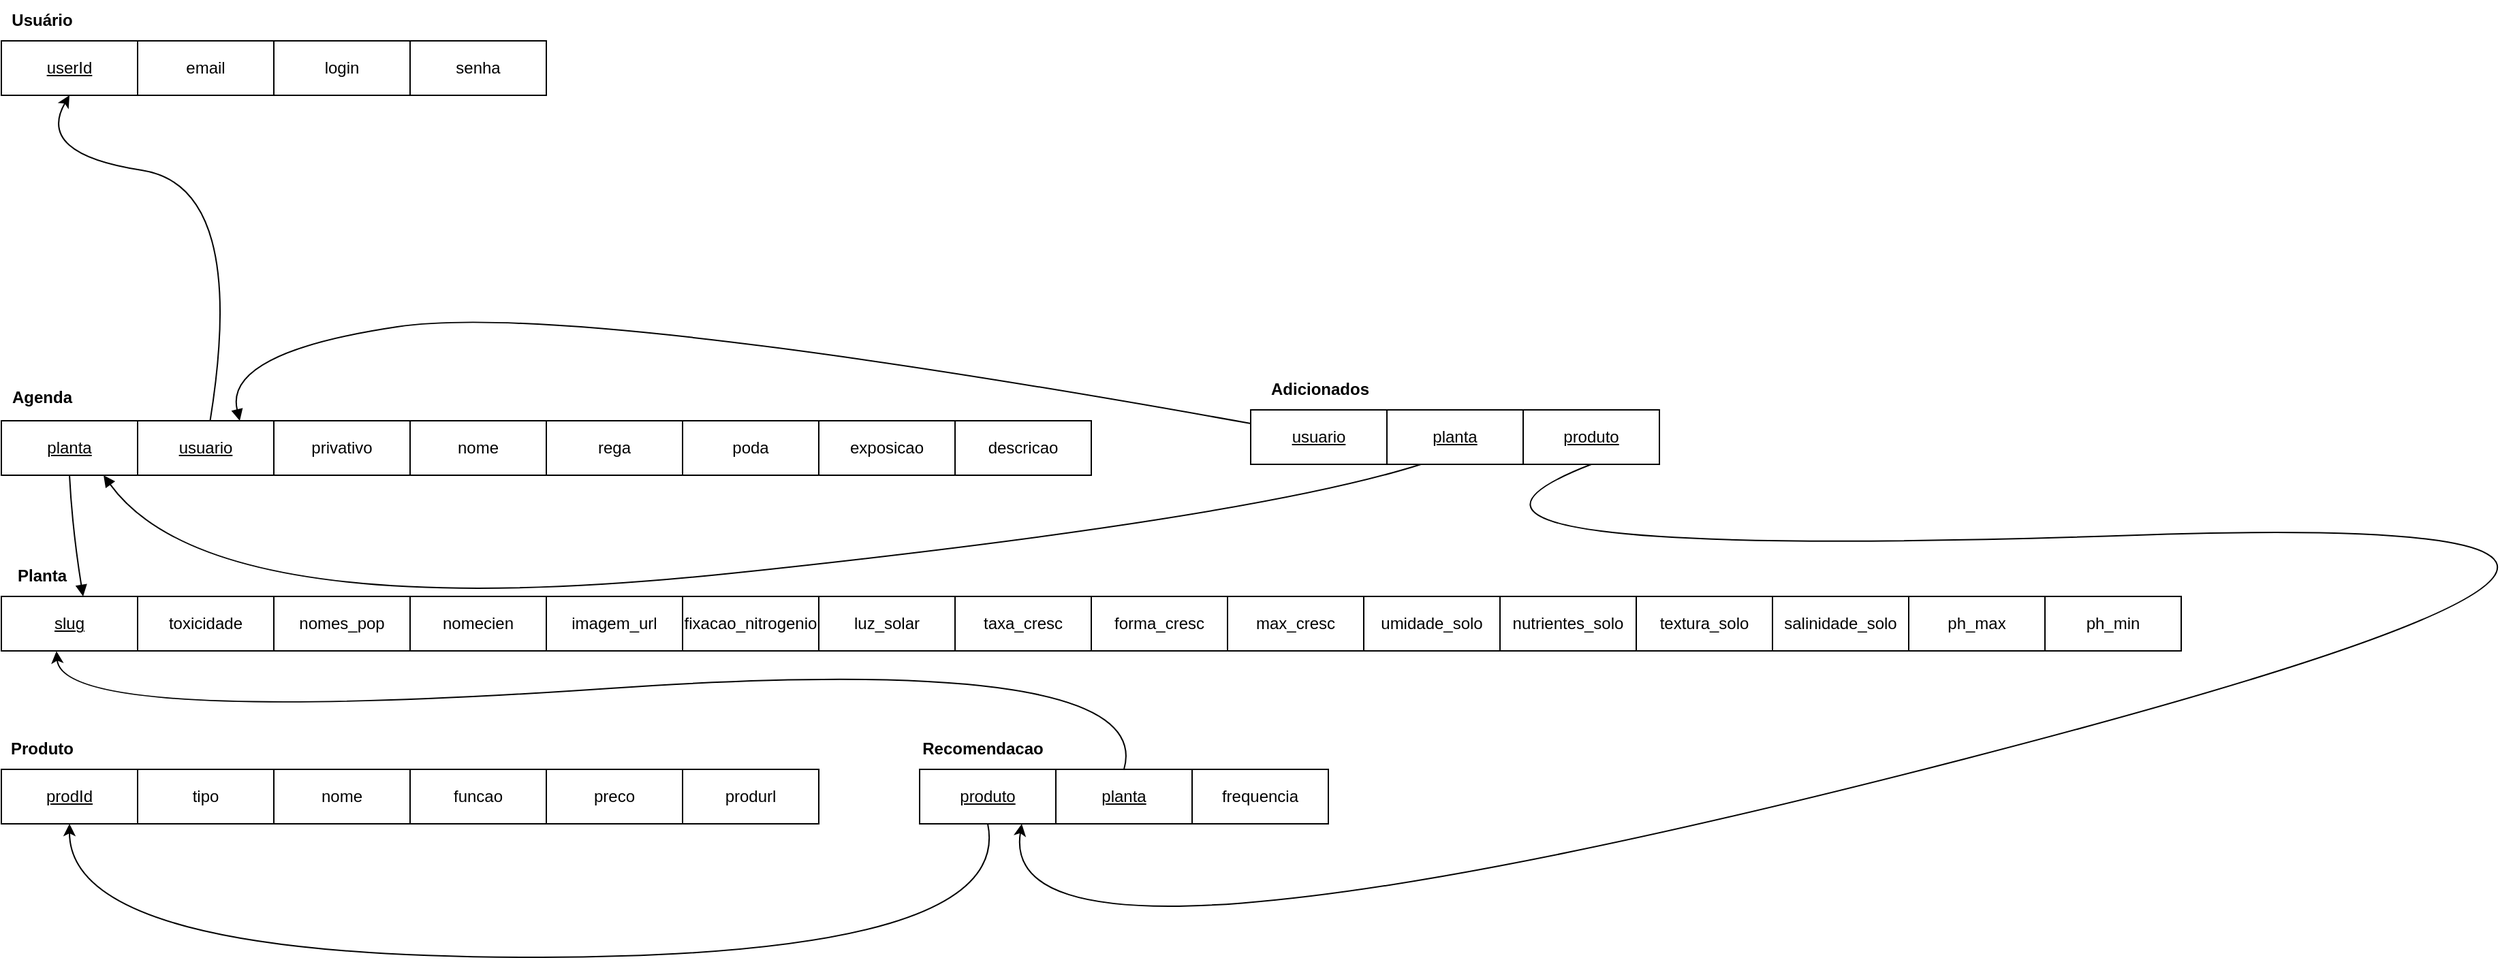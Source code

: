 <mxfile version="22.0.0" type="device">
  <diagram name="Página-1" id="qUJAuB5u2DQlwy7RO2XK">
    <mxGraphModel dx="1009" dy="589" grid="0" gridSize="10" guides="1" tooltips="1" connect="1" arrows="1" fold="1" page="1" pageScale="1" pageWidth="1169" pageHeight="827" background="#FFFFFF" math="0" shadow="0">
      <root>
        <mxCell id="0" />
        <mxCell id="1" parent="0" />
        <mxCell id="hmy826TX05VuedX8zroC-2" value="userId" style="whiteSpace=wrap;html=1;align=center;fontStyle=4" parent="1" vertex="1">
          <mxGeometry x="148" y="74" width="100" height="40" as="geometry" />
        </mxCell>
        <mxCell id="hmy826TX05VuedX8zroC-3" value="email" style="whiteSpace=wrap;html=1;align=center;" parent="1" vertex="1">
          <mxGeometry x="248" y="74" width="100" height="40" as="geometry" />
        </mxCell>
        <mxCell id="hmy826TX05VuedX8zroC-4" value="login" style="whiteSpace=wrap;html=1;align=center;" parent="1" vertex="1">
          <mxGeometry x="348" y="74" width="100" height="40" as="geometry" />
        </mxCell>
        <mxCell id="hmy826TX05VuedX8zroC-5" value="senha" style="whiteSpace=wrap;html=1;align=center;" parent="1" vertex="1">
          <mxGeometry x="448" y="74" width="100" height="40" as="geometry" />
        </mxCell>
        <mxCell id="hmy826TX05VuedX8zroC-10" value="usuario" style="whiteSpace=wrap;html=1;align=center;fontStyle=4" parent="1" vertex="1">
          <mxGeometry x="248" y="353" width="100" height="40" as="geometry" />
        </mxCell>
        <mxCell id="hmy826TX05VuedX8zroC-11" value="privativo" style="whiteSpace=wrap;html=1;align=center;" parent="1" vertex="1">
          <mxGeometry x="348" y="353" width="100" height="40" as="geometry" />
        </mxCell>
        <mxCell id="hmy826TX05VuedX8zroC-12" value="nome" style="whiteSpace=wrap;html=1;align=center;" parent="1" vertex="1">
          <mxGeometry x="448" y="353" width="100" height="40" as="geometry" />
        </mxCell>
        <mxCell id="hmy826TX05VuedX8zroC-13" value="rega" style="whiteSpace=wrap;html=1;align=center;" parent="1" vertex="1">
          <mxGeometry x="548" y="353" width="100" height="40" as="geometry" />
        </mxCell>
        <mxCell id="hmy826TX05VuedX8zroC-14" value="&lt;b&gt;Usuário&lt;/b&gt;" style="text;html=1;strokeColor=none;fillColor=none;align=center;verticalAlign=middle;whiteSpace=wrap;rounded=0;" parent="1" vertex="1">
          <mxGeometry x="148" y="44" width="60" height="30" as="geometry" />
        </mxCell>
        <mxCell id="hmy826TX05VuedX8zroC-20" value="slug" style="whiteSpace=wrap;html=1;align=center;fontStyle=4" parent="1" vertex="1">
          <mxGeometry x="148" y="482" width="100" height="40" as="geometry" />
        </mxCell>
        <mxCell id="hmy826TX05VuedX8zroC-21" value="toxicidade" style="whiteSpace=wrap;html=1;align=center;" parent="1" vertex="1">
          <mxGeometry x="248" y="482" width="100" height="40" as="geometry" />
        </mxCell>
        <mxCell id="hmy826TX05VuedX8zroC-22" value="nomes_pop" style="whiteSpace=wrap;html=1;align=center;" parent="1" vertex="1">
          <mxGeometry x="348" y="482" width="100" height="40" as="geometry" />
        </mxCell>
        <mxCell id="hmy826TX05VuedX8zroC-23" value="nomecien" style="whiteSpace=wrap;html=1;align=center;" parent="1" vertex="1">
          <mxGeometry x="448" y="482" width="100" height="40" as="geometry" />
        </mxCell>
        <mxCell id="hmy826TX05VuedX8zroC-24" value="prodId" style="whiteSpace=wrap;html=1;align=center;fontStyle=4" parent="1" vertex="1">
          <mxGeometry x="148" y="609" width="100" height="40" as="geometry" />
        </mxCell>
        <mxCell id="hmy826TX05VuedX8zroC-25" value="tipo" style="whiteSpace=wrap;html=1;align=center;" parent="1" vertex="1">
          <mxGeometry x="248" y="609" width="100" height="40" as="geometry" />
        </mxCell>
        <mxCell id="hmy826TX05VuedX8zroC-26" value="nome" style="whiteSpace=wrap;html=1;align=center;" parent="1" vertex="1">
          <mxGeometry x="348" y="609" width="100" height="40" as="geometry" />
        </mxCell>
        <mxCell id="hmy826TX05VuedX8zroC-27" value="funcao" style="whiteSpace=wrap;html=1;align=center;" parent="1" vertex="1">
          <mxGeometry x="448" y="609" width="100" height="40" as="geometry" />
        </mxCell>
        <mxCell id="hmy826TX05VuedX8zroC-28" value="&lt;b&gt;Agenda&lt;/b&gt;" style="text;html=1;strokeColor=none;fillColor=none;align=center;verticalAlign=middle;whiteSpace=wrap;rounded=0;" parent="1" vertex="1">
          <mxGeometry x="148" y="321" width="60" height="30" as="geometry" />
        </mxCell>
        <mxCell id="hmy826TX05VuedX8zroC-29" value="&lt;b&gt;Planta&lt;/b&gt;" style="text;html=1;strokeColor=none;fillColor=none;align=center;verticalAlign=middle;whiteSpace=wrap;rounded=0;" parent="1" vertex="1">
          <mxGeometry x="148" y="452" width="60" height="30" as="geometry" />
        </mxCell>
        <mxCell id="hmy826TX05VuedX8zroC-30" value="&lt;b&gt;Produto&lt;/b&gt;" style="text;html=1;strokeColor=none;fillColor=none;align=center;verticalAlign=middle;whiteSpace=wrap;rounded=0;" parent="1" vertex="1">
          <mxGeometry x="148" y="579" width="60" height="30" as="geometry" />
        </mxCell>
        <mxCell id="hmy826TX05VuedX8zroC-31" value="poda" style="whiteSpace=wrap;html=1;align=center;" parent="1" vertex="1">
          <mxGeometry x="648" y="353" width="100" height="40" as="geometry" />
        </mxCell>
        <mxCell id="hmy826TX05VuedX8zroC-32" value="exposicao" style="whiteSpace=wrap;html=1;align=center;" parent="1" vertex="1">
          <mxGeometry x="748" y="353" width="100" height="40" as="geometry" />
        </mxCell>
        <mxCell id="hmy826TX05VuedX8zroC-33" value="imagem_url" style="whiteSpace=wrap;html=1;align=center;" parent="1" vertex="1">
          <mxGeometry x="548" y="482" width="100" height="40" as="geometry" />
        </mxCell>
        <mxCell id="hmy826TX05VuedX8zroC-34" value="fixacao_nitrogenio" style="whiteSpace=wrap;html=1;align=center;" parent="1" vertex="1">
          <mxGeometry x="648" y="482" width="100" height="40" as="geometry" />
        </mxCell>
        <mxCell id="hmy826TX05VuedX8zroC-35" value="luz_solar" style="whiteSpace=wrap;html=1;align=center;" parent="1" vertex="1">
          <mxGeometry x="748" y="482" width="100" height="40" as="geometry" />
        </mxCell>
        <mxCell id="hmy826TX05VuedX8zroC-36" value="taxa_cresc" style="whiteSpace=wrap;html=1;align=center;" parent="1" vertex="1">
          <mxGeometry x="848" y="482" width="100" height="40" as="geometry" />
        </mxCell>
        <mxCell id="hmy826TX05VuedX8zroC-38" value="forma_cresc" style="whiteSpace=wrap;html=1;align=center;" parent="1" vertex="1">
          <mxGeometry x="948" y="482" width="100" height="40" as="geometry" />
        </mxCell>
        <mxCell id="hmy826TX05VuedX8zroC-39" value="max_cresc" style="whiteSpace=wrap;html=1;align=center;" parent="1" vertex="1">
          <mxGeometry x="1048" y="482" width="100" height="40" as="geometry" />
        </mxCell>
        <mxCell id="hmy826TX05VuedX8zroC-40" value="umidade_solo" style="whiteSpace=wrap;html=1;align=center;" parent="1" vertex="1">
          <mxGeometry x="1148" y="482" width="100" height="40" as="geometry" />
        </mxCell>
        <mxCell id="hmy826TX05VuedX8zroC-41" value="nutrientes_solo" style="whiteSpace=wrap;html=1;align=center;" parent="1" vertex="1">
          <mxGeometry x="1248" y="482" width="100" height="40" as="geometry" />
        </mxCell>
        <mxCell id="hmy826TX05VuedX8zroC-42" value="textura_solo" style="whiteSpace=wrap;html=1;align=center;" parent="1" vertex="1">
          <mxGeometry x="1348" y="482" width="100" height="40" as="geometry" />
        </mxCell>
        <mxCell id="hmy826TX05VuedX8zroC-43" value="salinidade_solo" style="whiteSpace=wrap;html=1;align=center;" parent="1" vertex="1">
          <mxGeometry x="1448" y="482" width="100" height="40" as="geometry" />
        </mxCell>
        <mxCell id="hmy826TX05VuedX8zroC-44" value="ph_max" style="whiteSpace=wrap;html=1;align=center;" parent="1" vertex="1">
          <mxGeometry x="1548" y="482" width="100" height="40" as="geometry" />
        </mxCell>
        <mxCell id="hmy826TX05VuedX8zroC-45" value="ph_min" style="whiteSpace=wrap;html=1;align=center;" parent="1" vertex="1">
          <mxGeometry x="1648" y="482" width="100" height="40" as="geometry" />
        </mxCell>
        <mxCell id="hmy826TX05VuedX8zroC-46" value="preco" style="whiteSpace=wrap;html=1;align=center;" parent="1" vertex="1">
          <mxGeometry x="548" y="609" width="100" height="40" as="geometry" />
        </mxCell>
        <mxCell id="hmy826TX05VuedX8zroC-48" value="planta" style="whiteSpace=wrap;html=1;align=center;fontStyle=4" parent="1" vertex="1">
          <mxGeometry x="148" y="353" width="100" height="40" as="geometry" />
        </mxCell>
        <mxCell id="hmy826TX05VuedX8zroC-53" value="produto" style="whiteSpace=wrap;html=1;align=center;fontStyle=4" parent="1" vertex="1">
          <mxGeometry x="822" y="609" width="100" height="40" as="geometry" />
        </mxCell>
        <mxCell id="hmy826TX05VuedX8zroC-60" value="" style="curved=1;endArrow=classic;html=1;rounded=0;entryX=0.5;entryY=1;entryDx=0;entryDy=0;" parent="1" source="hmy826TX05VuedX8zroC-10" target="hmy826TX05VuedX8zroC-2" edge="1">
          <mxGeometry width="50" height="50" relative="1" as="geometry">
            <mxPoint x="298" y="228" as="sourcePoint" />
            <mxPoint x="690" y="249" as="targetPoint" />
            <Array as="points">
              <mxPoint x="329" y="181" />
              <mxPoint x="173" y="157" />
            </Array>
          </mxGeometry>
        </mxCell>
        <mxCell id="WRpUGjGm7KI4N2xZyR3z-2" value="produrl" style="whiteSpace=wrap;html=1;align=center;" parent="1" vertex="1">
          <mxGeometry x="648" y="609" width="100" height="40" as="geometry" />
        </mxCell>
        <mxCell id="WRpUGjGm7KI4N2xZyR3z-3" value="planta" style="whiteSpace=wrap;html=1;align=center;fontStyle=4" parent="1" vertex="1">
          <mxGeometry x="922" y="609" width="100" height="40" as="geometry" />
        </mxCell>
        <mxCell id="WRpUGjGm7KI4N2xZyR3z-5" value="frequencia" style="whiteSpace=wrap;html=1;align=center;fontStyle=0" parent="1" vertex="1">
          <mxGeometry x="1022" y="609" width="100" height="40" as="geometry" />
        </mxCell>
        <mxCell id="WRpUGjGm7KI4N2xZyR3z-6" value="" style="curved=1;endArrow=none;html=1;rounded=0;exitX=0.5;exitY=1;exitDx=0;exitDy=0;entryX=0.5;entryY=1;entryDx=0;entryDy=0;startArrow=classic;startFill=1;endFill=0;" parent="1" source="hmy826TX05VuedX8zroC-24" target="hmy826TX05VuedX8zroC-53" edge="1">
          <mxGeometry width="50" height="50" relative="1" as="geometry">
            <mxPoint x="648" y="691" as="sourcePoint" />
            <mxPoint x="698" y="641" as="targetPoint" />
            <Array as="points">
              <mxPoint x="198" y="748" />
              <mxPoint x="892" y="746" />
            </Array>
          </mxGeometry>
        </mxCell>
        <mxCell id="WRpUGjGm7KI4N2xZyR3z-8" value="" style="curved=1;endArrow=none;html=1;rounded=0;exitX=0.404;exitY=1.005;exitDx=0;exitDy=0;exitPerimeter=0;entryX=0.5;entryY=0;entryDx=0;entryDy=0;startArrow=classic;startFill=1;endFill=0;" parent="1" source="hmy826TX05VuedX8zroC-20" target="WRpUGjGm7KI4N2xZyR3z-3" edge="1">
          <mxGeometry width="50" height="50" relative="1" as="geometry">
            <mxPoint x="648" y="691" as="sourcePoint" />
            <mxPoint x="698" y="641" as="targetPoint" />
            <Array as="points">
              <mxPoint x="193" y="577" />
              <mxPoint x="997" y="522" />
            </Array>
          </mxGeometry>
        </mxCell>
        <mxCell id="YEepzXYWx4FO1s7668tW-1" value="" style="curved=1;endArrow=none;html=1;rounded=0;exitX=1;exitY=1;exitDx=0;exitDy=0;entryX=0.5;entryY=1;entryDx=0;entryDy=0;startArrow=block;startFill=1;endFill=0;" parent="1" source="hmy826TX05VuedX8zroC-29" target="hmy826TX05VuedX8zroC-48" edge="1">
          <mxGeometry width="50" height="50" relative="1" as="geometry">
            <mxPoint x="421" y="431" as="sourcePoint" />
            <mxPoint x="471" y="381" as="targetPoint" />
            <Array as="points">
              <mxPoint x="200" y="432" />
            </Array>
          </mxGeometry>
        </mxCell>
        <mxCell id="F36RnHD14S_bxFgb9VSp-1" value="&lt;b&gt;Recomendacao&lt;/b&gt;" style="text;html=1;strokeColor=none;fillColor=none;align=center;verticalAlign=middle;whiteSpace=wrap;rounded=0;" parent="1" vertex="1">
          <mxGeometry x="822" y="579" width="93" height="30" as="geometry" />
        </mxCell>
        <mxCell id="mBli0rlYInLkOKHiHLoe-3" value="produto" style="whiteSpace=wrap;html=1;align=center;fontStyle=4" parent="1" vertex="1">
          <mxGeometry x="1265" y="345" width="100" height="40" as="geometry" />
        </mxCell>
        <mxCell id="mBli0rlYInLkOKHiHLoe-4" value="planta" style="whiteSpace=wrap;html=1;align=center;fontStyle=4" parent="1" vertex="1">
          <mxGeometry x="1165" y="345" width="100" height="40" as="geometry" />
        </mxCell>
        <mxCell id="mBli0rlYInLkOKHiHLoe-5" value="usuario" style="whiteSpace=wrap;html=1;align=center;fontStyle=4" parent="1" vertex="1">
          <mxGeometry x="1065" y="345" width="100" height="40" as="geometry" />
        </mxCell>
        <mxCell id="mBli0rlYInLkOKHiHLoe-6" value="&lt;b&gt;Adicionados&lt;/b&gt;" style="text;html=1;strokeColor=none;fillColor=none;align=center;verticalAlign=middle;whiteSpace=wrap;rounded=0;" parent="1" vertex="1">
          <mxGeometry x="1065" y="315" width="102" height="30" as="geometry" />
        </mxCell>
        <mxCell id="mBli0rlYInLkOKHiHLoe-8" value="" style="curved=1;endArrow=none;html=1;rounded=0;exitX=0.75;exitY=1;exitDx=0;exitDy=0;entryX=0.25;entryY=1;entryDx=0;entryDy=0;startArrow=block;startFill=1;endFill=0;" parent="1" source="hmy826TX05VuedX8zroC-48" target="mBli0rlYInLkOKHiHLoe-4" edge="1">
          <mxGeometry width="50" height="50" relative="1" as="geometry">
            <mxPoint x="218" y="492" as="sourcePoint" />
            <mxPoint x="208" y="403" as="targetPoint" />
            <Array as="points">
              <mxPoint x="304" y="505" />
              <mxPoint x="1064" y="425" />
            </Array>
          </mxGeometry>
        </mxCell>
        <mxCell id="mBli0rlYInLkOKHiHLoe-9" value="" style="curved=1;endArrow=none;html=1;rounded=0;startArrow=block;startFill=1;endFill=0;exitX=0.75;exitY=0;exitDx=0;exitDy=0;entryX=0;entryY=0.25;entryDx=0;entryDy=0;" parent="1" source="hmy826TX05VuedX8zroC-10" target="mBli0rlYInLkOKHiHLoe-5" edge="1">
          <mxGeometry width="50" height="50" relative="1" as="geometry">
            <mxPoint x="394" y="282" as="sourcePoint" />
            <mxPoint x="730" y="321" as="targetPoint" />
            <Array as="points">
              <mxPoint x="311" y="303" />
              <mxPoint x="566" y="265" />
            </Array>
          </mxGeometry>
        </mxCell>
        <mxCell id="mBli0rlYInLkOKHiHLoe-10" value="" style="curved=1;endArrow=none;html=1;rounded=0;exitX=0.75;exitY=1;exitDx=0;exitDy=0;entryX=0.5;entryY=1;entryDx=0;entryDy=0;startArrow=classic;startFill=1;endFill=0;" parent="1" source="hmy826TX05VuedX8zroC-53" target="mBli0rlYInLkOKHiHLoe-3" edge="1">
          <mxGeometry width="50" height="50" relative="1" as="geometry">
            <mxPoint x="208" y="659" as="sourcePoint" />
            <mxPoint x="882" y="659" as="targetPoint" />
            <Array as="points">
              <mxPoint x="875" y="786" />
              <mxPoint x="2302" y="417" />
              <mxPoint x="1129" y="457" />
            </Array>
          </mxGeometry>
        </mxCell>
        <mxCell id="t6pROOEdT5eJU8wS0z4Y-1" value="descricao" style="whiteSpace=wrap;html=1;align=center;" vertex="1" parent="1">
          <mxGeometry x="848" y="353" width="100" height="40" as="geometry" />
        </mxCell>
      </root>
    </mxGraphModel>
  </diagram>
</mxfile>
